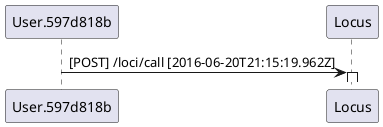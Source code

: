 {
  "sha1": "djn29ystyyrunywbd986jb4d3txkhg7",
  "insertion": {
    "when": "2024-06-01T09:03:03.077Z",
    "user": "plantuml@gmail.com"
  }
}
@startuml
 
User.597d818b->Locus++ [[{{\n "id" : "lid.17d98ccc-372c-11e6-b4ed-e62258b45be7",\n "time" : "2016-06-20T21:15:19.962Z",\n "msgType" : "http.req",\n "msg" : {\n "ua" : "com.xyz.wx2.integration.l2sip.tests.SquaredToSquaredUC.SquaredToSquaredUCCloudUriMatrixIT.testFusedCallerHuronCalleeCloudUri",\n "uid" : "597d818b-e1d1-4251-8a10-a39af5891b26",\n "tid" : "L2Sip-ITCLIENT_l2sip-cfatestFusedCallerHuronCalleeCloudUri88d38418-680b-4a41-9585-d1202b89eeea_imi:false",\n "path" : "/loci/call",\n "method" : "POST"\n },\n "srcType" : "Test",\n "src" : {\n "ip" : "166.78.8.15",\n "port" : 42538\n },\n "dstType" : "Locus",\n "dst" : {\n "ip" : "10.254.2.114",\n "port" : 61346,\n "thread" : "nioconnector93"\n }\n}}]] : [POST] /loci/call [2016-06-20T21:15:19.962Z]

@enduml
